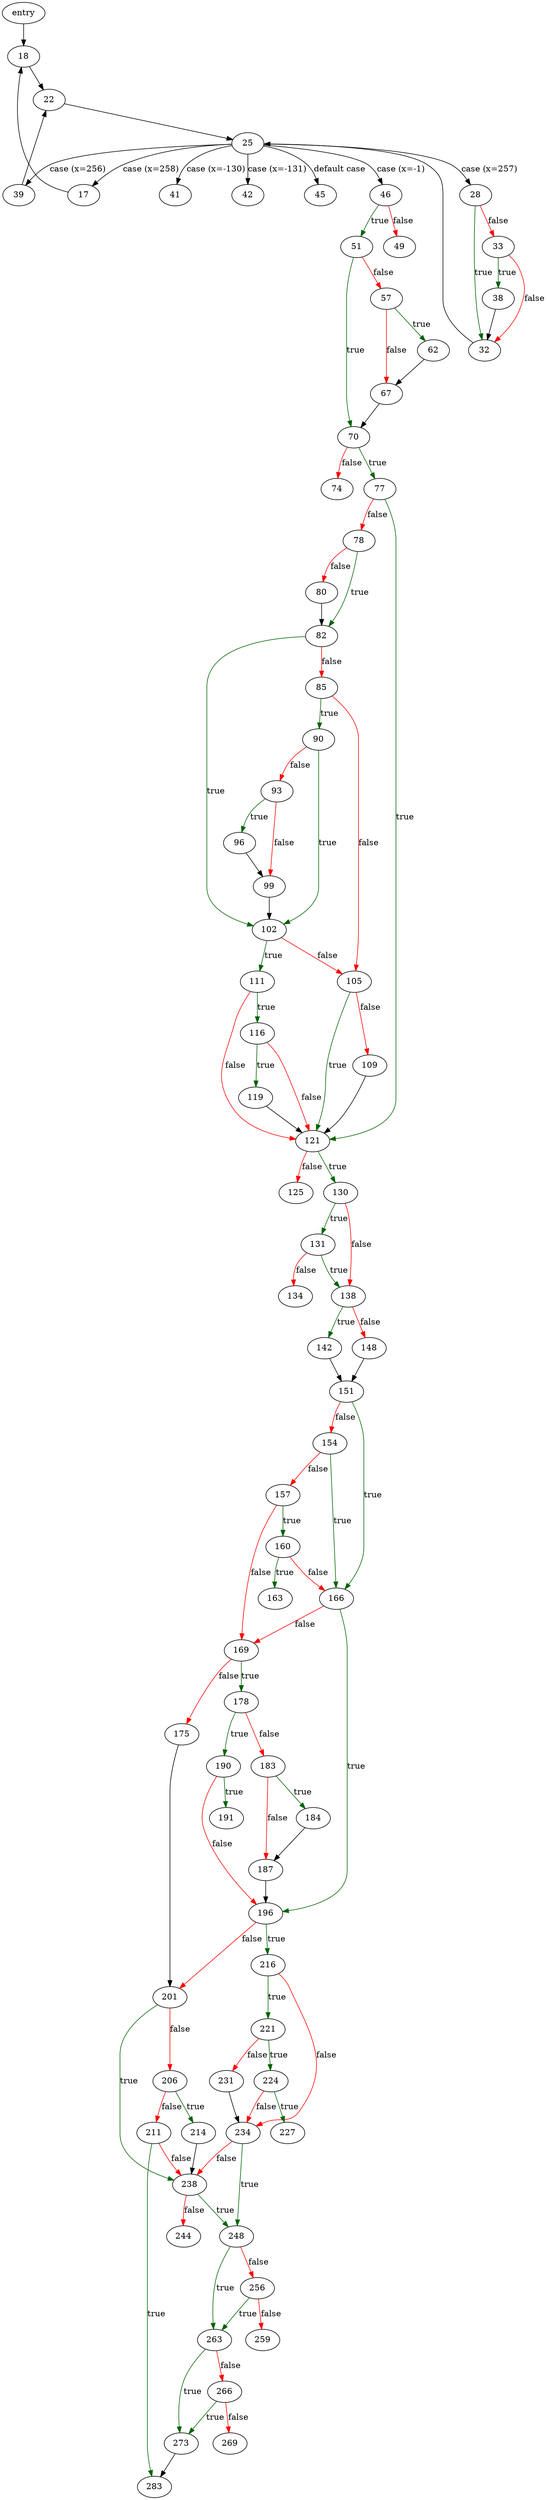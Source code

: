 digraph "main" {
	// Node definitions.
	2 [label=entry];
	17;
	18;
	22;
	25;
	28;
	32;
	33;
	38;
	39;
	41;
	42;
	45;
	46;
	49;
	51;
	57;
	62;
	67;
	70;
	74;
	77;
	78;
	80;
	82;
	85;
	90;
	93;
	96;
	99;
	102;
	105;
	109;
	111;
	116;
	119;
	121;
	125;
	130;
	131;
	134;
	138;
	142;
	148;
	151;
	154;
	157;
	160;
	163;
	166;
	169;
	175;
	178;
	183;
	184;
	187;
	190;
	191;
	196;
	201;
	206;
	211;
	214;
	216;
	221;
	224;
	227;
	231;
	234;
	238;
	244;
	248;
	256;
	259;
	263;
	266;
	269;
	273;
	283;

	// Edge definitions.
	2 -> 18;
	17 -> 18;
	18 -> 22;
	22 -> 25;
	25 -> 17 [label="case (x=258)"];
	25 -> 28 [label="case (x=257)"];
	25 -> 39 [label="case (x=256)"];
	25 -> 41 [label="case (x=-130)"];
	25 -> 42 [label="case (x=-131)"];
	25 -> 45 [label="default case"];
	25 -> 46 [label="case (x=-1)"];
	28 -> 32 [
		color=darkgreen
		label=true
	];
	28 -> 33 [
		color=red
		label=false
	];
	32 -> 25;
	33 -> 32 [
		color=red
		label=false
	];
	33 -> 38 [
		color=darkgreen
		label=true
	];
	38 -> 32;
	39 -> 22;
	46 -> 49 [
		color=red
		label=false
	];
	46 -> 51 [
		color=darkgreen
		label=true
	];
	51 -> 57 [
		color=red
		label=false
	];
	51 -> 70 [
		color=darkgreen
		label=true
	];
	57 -> 62 [
		color=darkgreen
		label=true
	];
	57 -> 67 [
		color=red
		label=false
	];
	62 -> 67;
	67 -> 70;
	70 -> 74 [
		color=red
		label=false
	];
	70 -> 77 [
		color=darkgreen
		label=true
	];
	77 -> 78 [
		color=red
		label=false
	];
	77 -> 121 [
		color=darkgreen
		label=true
	];
	78 -> 80 [
		color=red
		label=false
	];
	78 -> 82 [
		color=darkgreen
		label=true
	];
	80 -> 82;
	82 -> 85 [
		color=red
		label=false
	];
	82 -> 102 [
		color=darkgreen
		label=true
	];
	85 -> 90 [
		color=darkgreen
		label=true
	];
	85 -> 105 [
		color=red
		label=false
	];
	90 -> 93 [
		color=red
		label=false
	];
	90 -> 102 [
		color=darkgreen
		label=true
	];
	93 -> 96 [
		color=darkgreen
		label=true
	];
	93 -> 99 [
		color=red
		label=false
	];
	96 -> 99;
	99 -> 102;
	102 -> 105 [
		color=red
		label=false
	];
	102 -> 111 [
		color=darkgreen
		label=true
	];
	105 -> 109 [
		color=red
		label=false
	];
	105 -> 121 [
		color=darkgreen
		label=true
	];
	109 -> 121;
	111 -> 116 [
		color=darkgreen
		label=true
	];
	111 -> 121 [
		color=red
		label=false
	];
	116 -> 119 [
		color=darkgreen
		label=true
	];
	116 -> 121 [
		color=red
		label=false
	];
	119 -> 121;
	121 -> 125 [
		color=red
		label=false
	];
	121 -> 130 [
		color=darkgreen
		label=true
	];
	130 -> 131 [
		color=darkgreen
		label=true
	];
	130 -> 138 [
		color=red
		label=false
	];
	131 -> 134 [
		color=red
		label=false
	];
	131 -> 138 [
		color=darkgreen
		label=true
	];
	138 -> 142 [
		color=darkgreen
		label=true
	];
	138 -> 148 [
		color=red
		label=false
	];
	142 -> 151;
	148 -> 151;
	151 -> 154 [
		color=red
		label=false
	];
	151 -> 166 [
		color=darkgreen
		label=true
	];
	154 -> 157 [
		color=red
		label=false
	];
	154 -> 166 [
		color=darkgreen
		label=true
	];
	157 -> 160 [
		color=darkgreen
		label=true
	];
	157 -> 169 [
		color=red
		label=false
	];
	160 -> 163 [
		color=darkgreen
		label=true
	];
	160 -> 166 [
		color=red
		label=false
	];
	166 -> 169 [
		color=red
		label=false
	];
	166 -> 196 [
		color=darkgreen
		label=true
	];
	169 -> 175 [
		color=red
		label=false
	];
	169 -> 178 [
		color=darkgreen
		label=true
	];
	175 -> 201;
	178 -> 183 [
		color=red
		label=false
	];
	178 -> 190 [
		color=darkgreen
		label=true
	];
	183 -> 184 [
		color=darkgreen
		label=true
	];
	183 -> 187 [
		color=red
		label=false
	];
	184 -> 187;
	187 -> 196;
	190 -> 191 [
		color=darkgreen
		label=true
	];
	190 -> 196 [
		color=red
		label=false
	];
	196 -> 201 [
		color=red
		label=false
	];
	196 -> 216 [
		color=darkgreen
		label=true
	];
	201 -> 206 [
		color=red
		label=false
	];
	201 -> 238 [
		color=darkgreen
		label=true
	];
	206 -> 211 [
		color=red
		label=false
	];
	206 -> 214 [
		color=darkgreen
		label=true
	];
	211 -> 238 [
		color=red
		label=false
	];
	211 -> 283 [
		color=darkgreen
		label=true
	];
	214 -> 238;
	216 -> 221 [
		color=darkgreen
		label=true
	];
	216 -> 234 [
		color=red
		label=false
	];
	221 -> 224 [
		color=darkgreen
		label=true
	];
	221 -> 231 [
		color=red
		label=false
	];
	224 -> 227 [
		color=darkgreen
		label=true
	];
	224 -> 234 [
		color=red
		label=false
	];
	231 -> 234;
	234 -> 238 [
		color=red
		label=false
	];
	234 -> 248 [
		color=darkgreen
		label=true
	];
	238 -> 244 [
		color=red
		label=false
	];
	238 -> 248 [
		color=darkgreen
		label=true
	];
	248 -> 256 [
		color=red
		label=false
	];
	248 -> 263 [
		color=darkgreen
		label=true
	];
	256 -> 259 [
		color=red
		label=false
	];
	256 -> 263 [
		color=darkgreen
		label=true
	];
	263 -> 266 [
		color=red
		label=false
	];
	263 -> 273 [
		color=darkgreen
		label=true
	];
	266 -> 269 [
		color=red
		label=false
	];
	266 -> 273 [
		color=darkgreen
		label=true
	];
	273 -> 283;
}